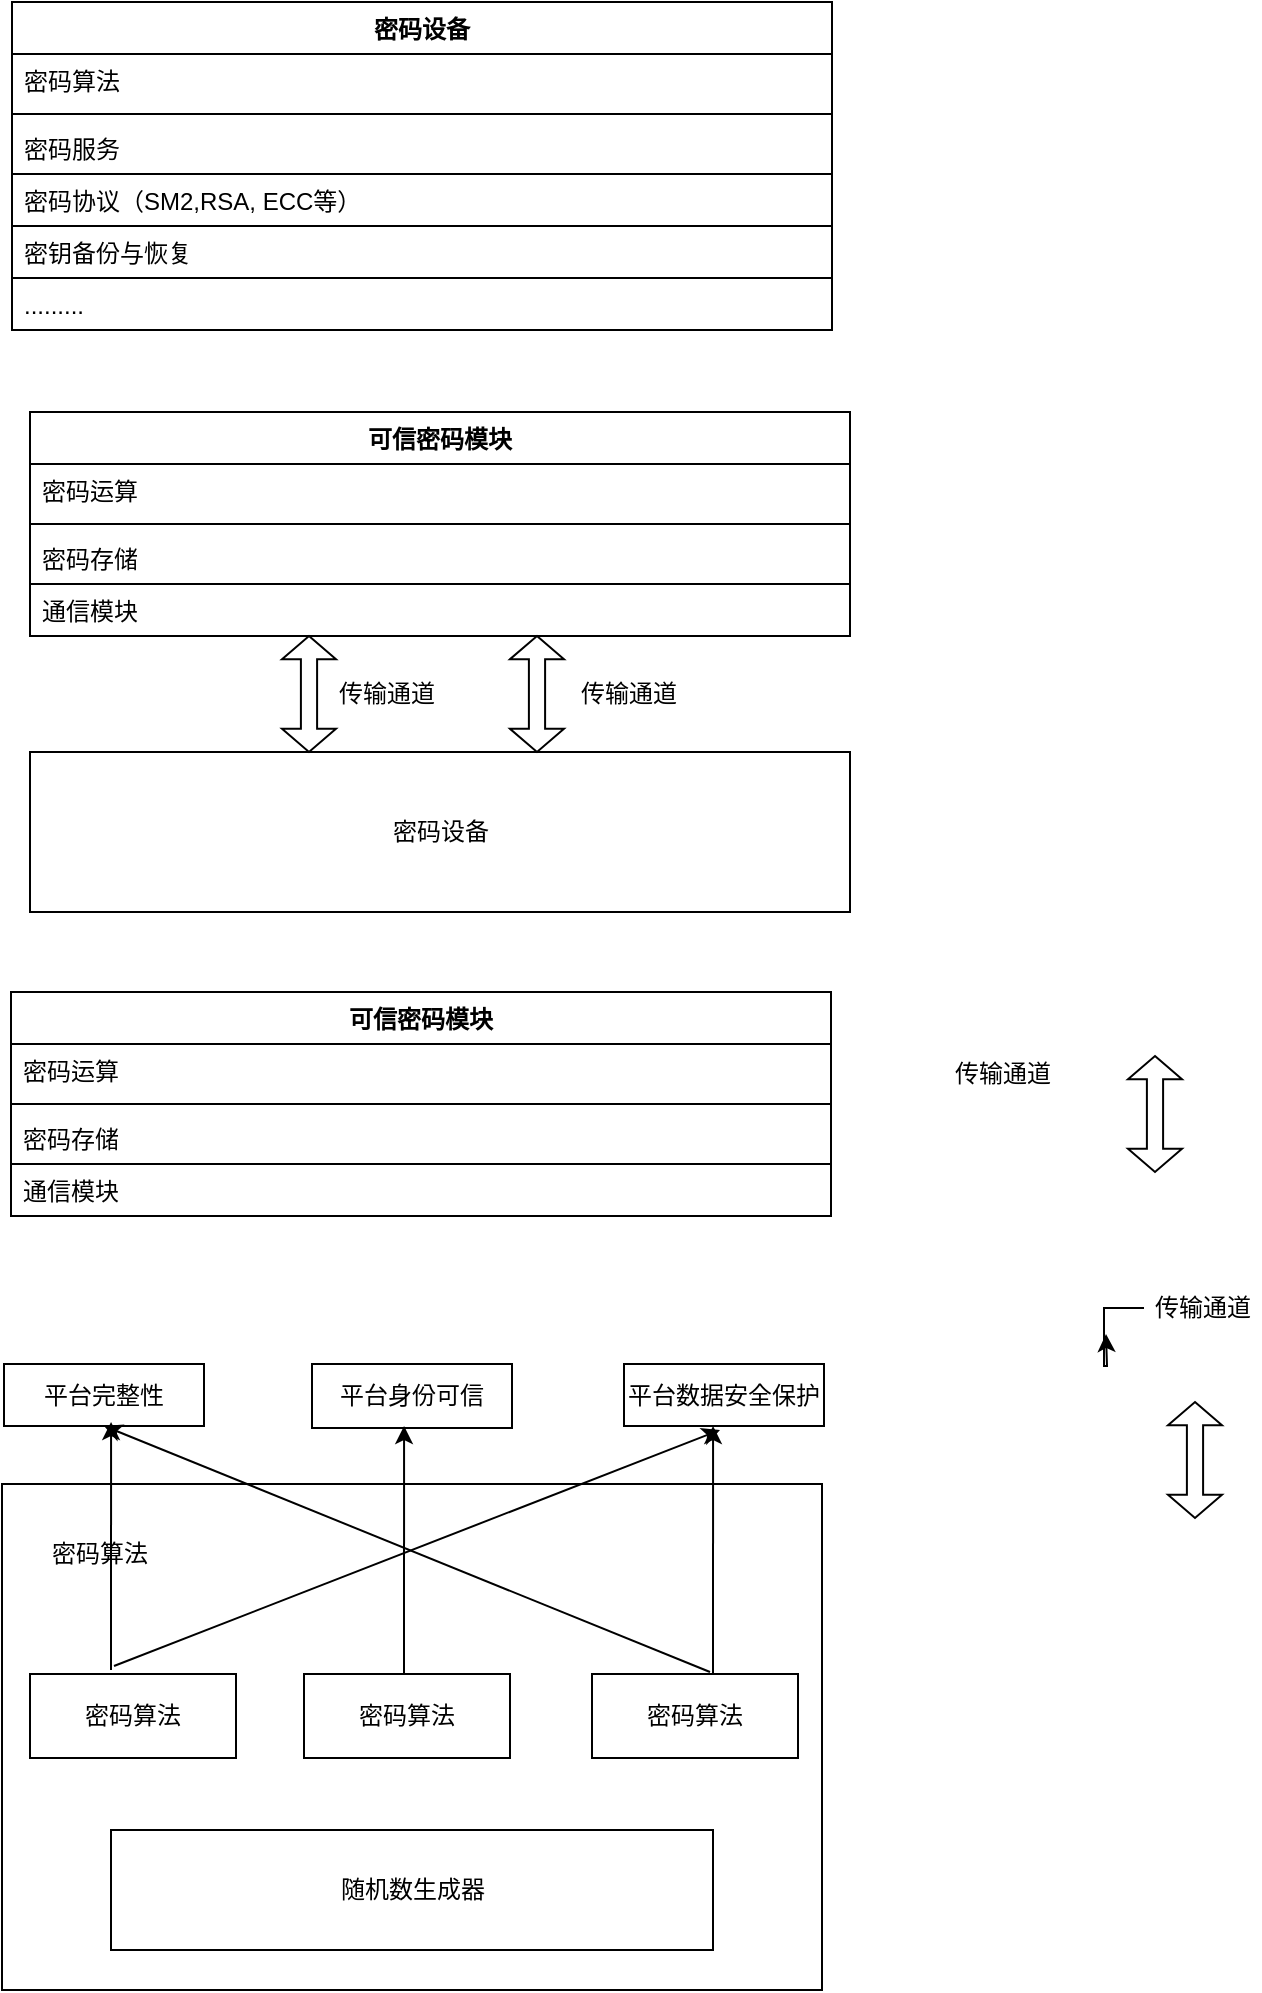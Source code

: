 <mxfile version="19.0.1" type="github">
  <diagram id="nk09Ow2Tgvu_46yiroYu" name="Page-1">
    <mxGraphModel dx="1422" dy="794" grid="0" gridSize="10" guides="1" tooltips="1" connect="1" arrows="1" fold="1" page="1" pageScale="1" pageWidth="827" pageHeight="1169" math="0" shadow="0">
      <root>
        <mxCell id="0" />
        <mxCell id="1" parent="0" />
        <mxCell id="0SeToDfGv5J8gcjp9E8y-31" value="密码设备" style="swimlane;fontStyle=1;align=center;verticalAlign=top;childLayout=stackLayout;horizontal=1;startSize=26;horizontalStack=0;resizeParent=1;resizeParentMax=0;resizeLast=0;collapsible=1;marginBottom=0;" parent="1" vertex="1">
          <mxGeometry x="177" y="42" width="410" height="164" as="geometry" />
        </mxCell>
        <mxCell id="0SeToDfGv5J8gcjp9E8y-32" value="密码算法" style="text;strokeColor=none;fillColor=none;align=left;verticalAlign=top;spacingLeft=4;spacingRight=4;overflow=hidden;rotatable=0;points=[[0,0.5],[1,0.5]];portConstraint=eastwest;" parent="0SeToDfGv5J8gcjp9E8y-31" vertex="1">
          <mxGeometry y="26" width="410" height="26" as="geometry" />
        </mxCell>
        <mxCell id="0SeToDfGv5J8gcjp9E8y-33" value="" style="line;strokeWidth=1;fillColor=none;align=left;verticalAlign=middle;spacingTop=-1;spacingLeft=3;spacingRight=3;rotatable=0;labelPosition=right;points=[];portConstraint=eastwest;" parent="0SeToDfGv5J8gcjp9E8y-31" vertex="1">
          <mxGeometry y="52" width="410" height="8" as="geometry" />
        </mxCell>
        <mxCell id="0SeToDfGv5J8gcjp9E8y-34" value="密码服务" style="text;strokeColor=none;fillColor=none;align=left;verticalAlign=top;spacingLeft=4;spacingRight=4;overflow=hidden;rotatable=0;points=[[0,0.5],[1,0.5]];portConstraint=eastwest;" parent="0SeToDfGv5J8gcjp9E8y-31" vertex="1">
          <mxGeometry y="60" width="410" height="26" as="geometry" />
        </mxCell>
        <mxCell id="0SeToDfGv5J8gcjp9E8y-35" value="密码协议（SM2,RSA, ECC等）" style="text;strokeColor=black;fillColor=none;align=left;verticalAlign=top;spacingLeft=4;spacingRight=4;overflow=hidden;rotatable=0;points=[[0,0.5],[1,0.5]];portConstraint=eastwest;" parent="0SeToDfGv5J8gcjp9E8y-31" vertex="1">
          <mxGeometry y="86" width="410" height="26" as="geometry" />
        </mxCell>
        <mxCell id="0SeToDfGv5J8gcjp9E8y-36" value="密钥备份与恢复" style="text;strokeColor=black;fillColor=none;align=left;verticalAlign=top;spacingLeft=4;spacingRight=4;overflow=hidden;rotatable=0;points=[[0,0.5],[1,0.5]];portConstraint=eastwest;" parent="0SeToDfGv5J8gcjp9E8y-31" vertex="1">
          <mxGeometry y="112" width="410" height="26" as="geometry" />
        </mxCell>
        <mxCell id="0SeToDfGv5J8gcjp9E8y-37" value="........." style="text;strokeColor=black;fillColor=none;align=left;verticalAlign=top;spacingLeft=4;spacingRight=4;overflow=hidden;rotatable=0;points=[[0,0.5],[1,0.5]];portConstraint=eastwest;" parent="0SeToDfGv5J8gcjp9E8y-31" vertex="1">
          <mxGeometry y="138" width="410" height="26" as="geometry" />
        </mxCell>
        <mxCell id="0SeToDfGv5J8gcjp9E8y-38" value="可信密码模块" style="swimlane;fontStyle=1;align=center;verticalAlign=top;childLayout=stackLayout;horizontal=1;startSize=26;horizontalStack=0;resizeParent=1;resizeParentMax=0;resizeLast=0;collapsible=1;marginBottom=0;" parent="1" vertex="1">
          <mxGeometry x="186" y="247" width="410" height="112" as="geometry" />
        </mxCell>
        <mxCell id="0SeToDfGv5J8gcjp9E8y-39" value="密码运算" style="text;strokeColor=none;fillColor=none;align=left;verticalAlign=top;spacingLeft=4;spacingRight=4;overflow=hidden;rotatable=0;points=[[0,0.5],[1,0.5]];portConstraint=eastwest;" parent="0SeToDfGv5J8gcjp9E8y-38" vertex="1">
          <mxGeometry y="26" width="410" height="26" as="geometry" />
        </mxCell>
        <mxCell id="0SeToDfGv5J8gcjp9E8y-40" value="" style="line;strokeWidth=1;fillColor=none;align=left;verticalAlign=middle;spacingTop=-1;spacingLeft=3;spacingRight=3;rotatable=0;labelPosition=right;points=[];portConstraint=eastwest;" parent="0SeToDfGv5J8gcjp9E8y-38" vertex="1">
          <mxGeometry y="52" width="410" height="8" as="geometry" />
        </mxCell>
        <mxCell id="0SeToDfGv5J8gcjp9E8y-41" value="密码存储" style="text;strokeColor=none;fillColor=none;align=left;verticalAlign=top;spacingLeft=4;spacingRight=4;overflow=hidden;rotatable=0;points=[[0,0.5],[1,0.5]];portConstraint=eastwest;" parent="0SeToDfGv5J8gcjp9E8y-38" vertex="1">
          <mxGeometry y="60" width="410" height="26" as="geometry" />
        </mxCell>
        <mxCell id="0SeToDfGv5J8gcjp9E8y-43" value="通信模块" style="text;strokeColor=black;fillColor=none;align=left;verticalAlign=top;spacingLeft=4;spacingRight=4;overflow=hidden;rotatable=0;points=[[0,0.5],[1,0.5]];portConstraint=eastwest;" parent="0SeToDfGv5J8gcjp9E8y-38" vertex="1">
          <mxGeometry y="86" width="410" height="26" as="geometry" />
        </mxCell>
        <mxCell id="0SeToDfGv5J8gcjp9E8y-45" value="密码设备" style="html=1;" parent="1" vertex="1">
          <mxGeometry x="186" y="417" width="410" height="80" as="geometry" />
        </mxCell>
        <mxCell id="0SeToDfGv5J8gcjp9E8y-48" value="" style="shape=doubleArrow;direction=south;whiteSpace=wrap;html=1;" parent="1" vertex="1">
          <mxGeometry x="312" y="359" width="27" height="58" as="geometry" />
        </mxCell>
        <mxCell id="lEV7OV_rjoeTDlJdp4xR-1" value="传输通道" style="text;html=1;align=center;verticalAlign=middle;resizable=0;points=[];autosize=1;strokeColor=none;fillColor=none;" vertex="1" parent="1">
          <mxGeometry x="335" y="379" width="58" height="18" as="geometry" />
        </mxCell>
        <mxCell id="lEV7OV_rjoeTDlJdp4xR-2" value="" style="shape=doubleArrow;direction=south;whiteSpace=wrap;html=1;" vertex="1" parent="1">
          <mxGeometry x="426" y="359" width="27" height="58" as="geometry" />
        </mxCell>
        <mxCell id="lEV7OV_rjoeTDlJdp4xR-4" value="传输通道" style="text;html=1;align=center;verticalAlign=middle;resizable=0;points=[];autosize=1;strokeColor=none;fillColor=none;" vertex="1" parent="1">
          <mxGeometry x="456" y="379" width="58" height="18" as="geometry" />
        </mxCell>
        <mxCell id="lEV7OV_rjoeTDlJdp4xR-5" value="可信密码模块" style="swimlane;fontStyle=1;align=center;verticalAlign=top;childLayout=stackLayout;horizontal=1;startSize=26;horizontalStack=0;resizeParent=1;resizeParentMax=0;resizeLast=0;collapsible=1;marginBottom=0;" vertex="1" parent="1">
          <mxGeometry x="176.5" y="537" width="410" height="112" as="geometry" />
        </mxCell>
        <mxCell id="lEV7OV_rjoeTDlJdp4xR-6" value="密码运算" style="text;strokeColor=none;fillColor=none;align=left;verticalAlign=top;spacingLeft=4;spacingRight=4;overflow=hidden;rotatable=0;points=[[0,0.5],[1,0.5]];portConstraint=eastwest;" vertex="1" parent="lEV7OV_rjoeTDlJdp4xR-5">
          <mxGeometry y="26" width="410" height="26" as="geometry" />
        </mxCell>
        <mxCell id="lEV7OV_rjoeTDlJdp4xR-7" value="" style="line;strokeWidth=1;fillColor=none;align=left;verticalAlign=middle;spacingTop=-1;spacingLeft=3;spacingRight=3;rotatable=0;labelPosition=right;points=[];portConstraint=eastwest;" vertex="1" parent="lEV7OV_rjoeTDlJdp4xR-5">
          <mxGeometry y="52" width="410" height="8" as="geometry" />
        </mxCell>
        <mxCell id="lEV7OV_rjoeTDlJdp4xR-8" value="密码存储" style="text;strokeColor=none;fillColor=none;align=left;verticalAlign=top;spacingLeft=4;spacingRight=4;overflow=hidden;rotatable=0;points=[[0,0.5],[1,0.5]];portConstraint=eastwest;" vertex="1" parent="lEV7OV_rjoeTDlJdp4xR-5">
          <mxGeometry y="60" width="410" height="26" as="geometry" />
        </mxCell>
        <mxCell id="lEV7OV_rjoeTDlJdp4xR-9" value="通信模块" style="text;strokeColor=black;fillColor=none;align=left;verticalAlign=top;spacingLeft=4;spacingRight=4;overflow=hidden;rotatable=0;points=[[0,0.5],[1,0.5]];portConstraint=eastwest;" vertex="1" parent="lEV7OV_rjoeTDlJdp4xR-5">
          <mxGeometry y="86" width="410" height="26" as="geometry" />
        </mxCell>
        <mxCell id="lEV7OV_rjoeTDlJdp4xR-11" value="" style="shape=doubleArrow;direction=south;whiteSpace=wrap;html=1;" vertex="1" parent="1">
          <mxGeometry x="735" y="569" width="27" height="58" as="geometry" />
        </mxCell>
        <mxCell id="lEV7OV_rjoeTDlJdp4xR-12" value="传输通道" style="text;html=1;align=center;verticalAlign=middle;resizable=0;points=[];autosize=1;strokeColor=none;fillColor=none;" vertex="1" parent="1">
          <mxGeometry x="643" y="569" width="58" height="18" as="geometry" />
        </mxCell>
        <mxCell id="lEV7OV_rjoeTDlJdp4xR-13" value="" style="shape=doubleArrow;direction=south;whiteSpace=wrap;html=1;" vertex="1" parent="1">
          <mxGeometry x="755" y="742" width="27" height="58" as="geometry" />
        </mxCell>
        <mxCell id="lEV7OV_rjoeTDlJdp4xR-17" style="edgeStyle=orthogonalEdgeStyle;rounded=0;orthogonalLoop=1;jettySize=auto;html=1;" edge="1" parent="1" source="lEV7OV_rjoeTDlJdp4xR-14">
          <mxGeometry relative="1" as="geometry">
            <mxPoint x="724" y="708" as="targetPoint" />
          </mxGeometry>
        </mxCell>
        <mxCell id="lEV7OV_rjoeTDlJdp4xR-14" value="传输通道" style="text;html=1;align=center;verticalAlign=middle;resizable=0;points=[];autosize=1;strokeColor=none;fillColor=none;" vertex="1" parent="1">
          <mxGeometry x="743" y="686" width="58" height="18" as="geometry" />
        </mxCell>
        <mxCell id="lEV7OV_rjoeTDlJdp4xR-10" value="" style="html=1;" vertex="1" parent="1">
          <mxGeometry x="172" y="783" width="410" height="253" as="geometry" />
        </mxCell>
        <mxCell id="lEV7OV_rjoeTDlJdp4xR-15" value="密码算法" style="text;html=1;strokeColor=none;fillColor=none;align=center;verticalAlign=middle;whiteSpace=wrap;rounded=0;" vertex="1" parent="1">
          <mxGeometry x="191" y="803" width="60" height="30" as="geometry" />
        </mxCell>
        <mxCell id="lEV7OV_rjoeTDlJdp4xR-16" value="随机数生成器" style="rounded=0;whiteSpace=wrap;html=1;" vertex="1" parent="1">
          <mxGeometry x="226.5" y="956" width="301" height="60" as="geometry" />
        </mxCell>
        <mxCell id="lEV7OV_rjoeTDlJdp4xR-18" value="平台完整性" style="rounded=0;whiteSpace=wrap;html=1;" vertex="1" parent="1">
          <mxGeometry x="173" y="723" width="100" height="31" as="geometry" />
        </mxCell>
        <mxCell id="lEV7OV_rjoeTDlJdp4xR-19" value="平台身份可信" style="rounded=0;whiteSpace=wrap;html=1;" vertex="1" parent="1">
          <mxGeometry x="327" y="723" width="100" height="32" as="geometry" />
        </mxCell>
        <mxCell id="lEV7OV_rjoeTDlJdp4xR-20" value="平台数据安全保护" style="rounded=0;whiteSpace=wrap;html=1;" vertex="1" parent="1">
          <mxGeometry x="483" y="723" width="100" height="31" as="geometry" />
        </mxCell>
        <mxCell id="lEV7OV_rjoeTDlJdp4xR-22" value="密码算法" style="rounded=0;whiteSpace=wrap;html=1;" vertex="1" parent="1">
          <mxGeometry x="186" y="878" width="103" height="42" as="geometry" />
        </mxCell>
        <mxCell id="lEV7OV_rjoeTDlJdp4xR-23" value="密码算法" style="rounded=0;whiteSpace=wrap;html=1;" vertex="1" parent="1">
          <mxGeometry x="323" y="878" width="103" height="42" as="geometry" />
        </mxCell>
        <mxCell id="lEV7OV_rjoeTDlJdp4xR-24" value="密码算法" style="rounded=0;whiteSpace=wrap;html=1;" vertex="1" parent="1">
          <mxGeometry x="467" y="878" width="103" height="42" as="geometry" />
        </mxCell>
        <mxCell id="lEV7OV_rjoeTDlJdp4xR-33" value="" style="endArrow=classic;html=1;rounded=0;" edge="1" parent="1">
          <mxGeometry width="50" height="50" relative="1" as="geometry">
            <mxPoint x="228" y="874" as="sourcePoint" />
            <mxPoint x="531" y="756" as="targetPoint" />
          </mxGeometry>
        </mxCell>
        <mxCell id="lEV7OV_rjoeTDlJdp4xR-34" value="" style="endArrow=classic;html=1;rounded=0;entryX=0.5;entryY=1;entryDx=0;entryDy=0;" edge="1" parent="1" target="lEV7OV_rjoeTDlJdp4xR-18">
          <mxGeometry width="50" height="50" relative="1" as="geometry">
            <mxPoint x="526" y="877" as="sourcePoint" />
            <mxPoint x="535" y="830" as="targetPoint" />
          </mxGeometry>
        </mxCell>
        <mxCell id="lEV7OV_rjoeTDlJdp4xR-36" value="" style="endArrow=classic;html=1;rounded=0;exitX=0.825;exitY=0;exitDx=0;exitDy=0;exitPerimeter=0;" edge="1" parent="1">
          <mxGeometry width="50" height="50" relative="1" as="geometry">
            <mxPoint x="373.005" y="878" as="sourcePoint" />
            <mxPoint x="373.027" y="754" as="targetPoint" />
          </mxGeometry>
        </mxCell>
        <mxCell id="lEV7OV_rjoeTDlJdp4xR-37" value="" style="endArrow=classic;html=1;rounded=0;exitX=0.825;exitY=0;exitDx=0;exitDy=0;exitPerimeter=0;" edge="1" parent="1">
          <mxGeometry width="50" height="50" relative="1" as="geometry">
            <mxPoint x="226.505" y="876" as="sourcePoint" />
            <mxPoint x="226.527" y="752" as="targetPoint" />
          </mxGeometry>
        </mxCell>
        <mxCell id="lEV7OV_rjoeTDlJdp4xR-39" value="" style="endArrow=classic;html=1;rounded=0;exitX=0.825;exitY=0;exitDx=0;exitDy=0;exitPerimeter=0;" edge="1" parent="1">
          <mxGeometry width="50" height="50" relative="1" as="geometry">
            <mxPoint x="527.505" y="878" as="sourcePoint" />
            <mxPoint x="527.527" y="754" as="targetPoint" />
          </mxGeometry>
        </mxCell>
      </root>
    </mxGraphModel>
  </diagram>
</mxfile>
